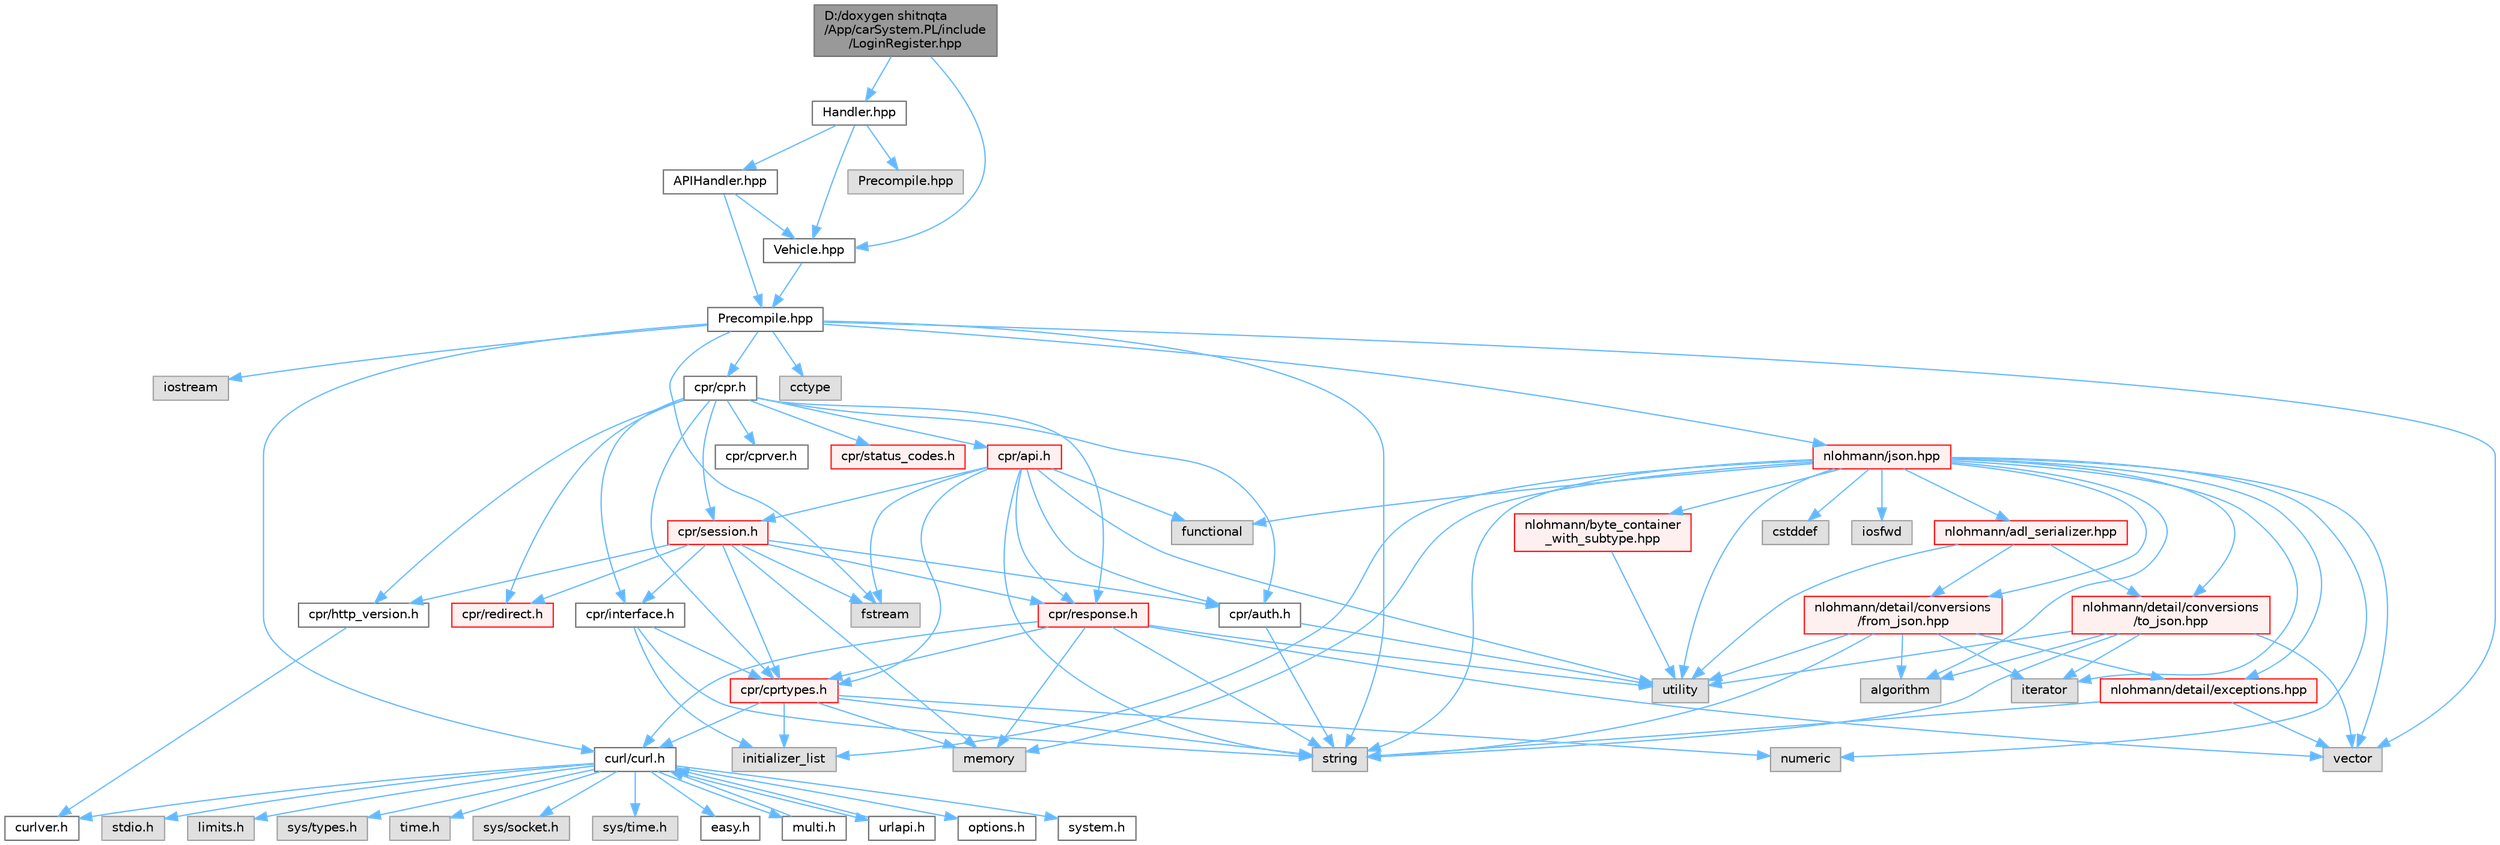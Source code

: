 digraph "D:/doxygen shitnqta/App/carSystem.PL/include/LoginRegister.hpp"
{
 // INTERACTIVE_SVG=YES
 // LATEX_PDF_SIZE
  bgcolor="transparent";
  edge [fontname=Helvetica,fontsize=10,labelfontname=Helvetica,labelfontsize=10];
  node [fontname=Helvetica,fontsize=10,shape=box,height=0.2,width=0.4];
  Node1 [id="Node000001",label="D:/doxygen shitnqta\l/App/carSystem.PL/include\l/LoginRegister.hpp",height=0.2,width=0.4,color="gray40", fillcolor="grey60", style="filled", fontcolor="black",tooltip=" "];
  Node1 -> Node2 [id="edge1_Node000001_Node000002",color="steelblue1",style="solid",tooltip=" "];
  Node2 [id="Node000002",label="Handler.hpp",height=0.2,width=0.4,color="grey40", fillcolor="white", style="filled",URL="$a00002.html",tooltip=" "];
  Node2 -> Node3 [id="edge2_Node000002_Node000003",color="steelblue1",style="solid",tooltip=" "];
  Node3 [id="Node000003",label="Precompile.hpp",height=0.2,width=0.4,color="grey60", fillcolor="#E0E0E0", style="filled",tooltip=" "];
  Node2 -> Node4 [id="edge3_Node000002_Node000004",color="steelblue1",style="solid",tooltip=" "];
  Node4 [id="Node000004",label="APIHandler.hpp",height=0.2,width=0.4,color="grey40", fillcolor="white", style="filled",URL="$a00008.html",tooltip=" "];
  Node4 -> Node5 [id="edge4_Node000004_Node000005",color="steelblue1",style="solid",tooltip=" "];
  Node5 [id="Node000005",label="Precompile.hpp",height=0.2,width=0.4,color="grey40", fillcolor="white", style="filled",URL="$a02197.html",tooltip=" "];
  Node5 -> Node6 [id="edge5_Node000005_Node000006",color="steelblue1",style="solid",tooltip=" "];
  Node6 [id="Node000006",label="iostream",height=0.2,width=0.4,color="grey60", fillcolor="#E0E0E0", style="filled",tooltip=" "];
  Node5 -> Node7 [id="edge6_Node000005_Node000007",color="steelblue1",style="solid",tooltip=" "];
  Node7 [id="Node000007",label="vector",height=0.2,width=0.4,color="grey60", fillcolor="#E0E0E0", style="filled",tooltip=" "];
  Node5 -> Node8 [id="edge7_Node000005_Node000008",color="steelblue1",style="solid",tooltip=" "];
  Node8 [id="Node000008",label="string",height=0.2,width=0.4,color="grey60", fillcolor="#E0E0E0", style="filled",tooltip=" "];
  Node5 -> Node9 [id="edge8_Node000005_Node000009",color="steelblue1",style="solid",tooltip=" "];
  Node9 [id="Node000009",label="fstream",height=0.2,width=0.4,color="grey60", fillcolor="#E0E0E0", style="filled",tooltip=" "];
  Node5 -> Node10 [id="edge9_Node000005_Node000010",color="steelblue1",style="solid",tooltip=" "];
  Node10 [id="Node000010",label="cctype",height=0.2,width=0.4,color="grey60", fillcolor="#E0E0E0", style="filled",tooltip=" "];
  Node5 -> Node11 [id="edge10_Node000005_Node000011",color="steelblue1",style="solid",tooltip=" "];
  Node11 [id="Node000011",label="curl/curl.h",height=0.2,width=0.4,color="grey40", fillcolor="white", style="filled",URL="$a00113.html",tooltip=" "];
  Node11 -> Node12 [id="edge11_Node000011_Node000012",color="steelblue1",style="solid",tooltip=" "];
  Node12 [id="Node000012",label="curlver.h",height=0.2,width=0.4,color="grey40", fillcolor="white", style="filled",URL="$a00116.html",tooltip=" "];
  Node11 -> Node13 [id="edge12_Node000011_Node000013",color="steelblue1",style="solid",tooltip=" "];
  Node13 [id="Node000013",label="system.h",height=0.2,width=0.4,color="grey40", fillcolor="white", style="filled",URL="$a00134.html",tooltip=" "];
  Node11 -> Node14 [id="edge13_Node000011_Node000014",color="steelblue1",style="solid",tooltip=" "];
  Node14 [id="Node000014",label="stdio.h",height=0.2,width=0.4,color="grey60", fillcolor="#E0E0E0", style="filled",tooltip=" "];
  Node11 -> Node15 [id="edge14_Node000011_Node000015",color="steelblue1",style="solid",tooltip=" "];
  Node15 [id="Node000015",label="limits.h",height=0.2,width=0.4,color="grey60", fillcolor="#E0E0E0", style="filled",tooltip=" "];
  Node11 -> Node16 [id="edge15_Node000011_Node000016",color="steelblue1",style="solid",tooltip=" "];
  Node16 [id="Node000016",label="sys/types.h",height=0.2,width=0.4,color="grey60", fillcolor="#E0E0E0", style="filled",tooltip=" "];
  Node11 -> Node17 [id="edge16_Node000011_Node000017",color="steelblue1",style="solid",tooltip=" "];
  Node17 [id="Node000017",label="time.h",height=0.2,width=0.4,color="grey60", fillcolor="#E0E0E0", style="filled",tooltip=" "];
  Node11 -> Node18 [id="edge17_Node000011_Node000018",color="steelblue1",style="solid",tooltip=" "];
  Node18 [id="Node000018",label="sys/socket.h",height=0.2,width=0.4,color="grey60", fillcolor="#E0E0E0", style="filled",tooltip=" "];
  Node11 -> Node19 [id="edge18_Node000011_Node000019",color="steelblue1",style="solid",tooltip=" "];
  Node19 [id="Node000019",label="sys/time.h",height=0.2,width=0.4,color="grey60", fillcolor="#E0E0E0", style="filled",tooltip=" "];
  Node11 -> Node20 [id="edge19_Node000011_Node000020",color="steelblue1",style="solid",tooltip=" "];
  Node20 [id="Node000020",label="easy.h",height=0.2,width=0.4,color="grey40", fillcolor="white", style="filled",URL="$a00119.html",tooltip=" "];
  Node11 -> Node21 [id="edge20_Node000011_Node000021",color="steelblue1",style="solid",tooltip=" "];
  Node21 [id="Node000021",label="multi.h",height=0.2,width=0.4,color="grey40", fillcolor="white", style="filled",URL="$a00125.html",tooltip=" "];
  Node21 -> Node11 [id="edge21_Node000021_Node000011",color="steelblue1",style="solid",tooltip=" "];
  Node11 -> Node22 [id="edge22_Node000011_Node000022",color="steelblue1",style="solid",tooltip=" "];
  Node22 [id="Node000022",label="urlapi.h",height=0.2,width=0.4,color="grey40", fillcolor="white", style="filled",URL="$a00140.html",tooltip=" "];
  Node22 -> Node11 [id="edge23_Node000022_Node000011",color="steelblue1",style="solid",tooltip=" "];
  Node11 -> Node23 [id="edge24_Node000011_Node000023",color="steelblue1",style="solid",tooltip=" "];
  Node23 [id="Node000023",label="options.h",height=0.2,width=0.4,color="grey40", fillcolor="white", style="filled",URL="$a00128.html",tooltip=" "];
  Node5 -> Node24 [id="edge25_Node000005_Node000024",color="steelblue1",style="solid",tooltip=" "];
  Node24 [id="Node000024",label="cpr/cpr.h",height=0.2,width=0.4,color="grey40", fillcolor="white", style="filled",URL="$a00032.html",tooltip=" "];
  Node24 -> Node25 [id="edge26_Node000024_Node000025",color="steelblue1",style="solid",tooltip=" "];
  Node25 [id="Node000025",label="cpr/api.h",height=0.2,width=0.4,color="red", fillcolor="#FFF0F0", style="filled",URL="$a00011.html",tooltip=" "];
  Node25 -> Node9 [id="edge27_Node000025_Node000009",color="steelblue1",style="solid",tooltip=" "];
  Node25 -> Node26 [id="edge28_Node000025_Node000026",color="steelblue1",style="solid",tooltip=" "];
  Node26 [id="Node000026",label="functional",height=0.2,width=0.4,color="grey60", fillcolor="#E0E0E0", style="filled",tooltip=" "];
  Node25 -> Node8 [id="edge29_Node000025_Node000008",color="steelblue1",style="solid",tooltip=" "];
  Node25 -> Node28 [id="edge30_Node000025_Node000028",color="steelblue1",style="solid",tooltip=" "];
  Node28 [id="Node000028",label="utility",height=0.2,width=0.4,color="grey60", fillcolor="#E0E0E0", style="filled",tooltip=" "];
  Node25 -> Node29 [id="edge31_Node000025_Node000029",color="steelblue1",style="solid",tooltip=" "];
  Node29 [id="Node000029",label="cpr/auth.h",height=0.2,width=0.4,color="grey40", fillcolor="white", style="filled",URL="$a00014.html",tooltip=" "];
  Node29 -> Node8 [id="edge32_Node000029_Node000008",color="steelblue1",style="solid",tooltip=" "];
  Node29 -> Node28 [id="edge33_Node000029_Node000028",color="steelblue1",style="solid",tooltip=" "];
  Node25 -> Node31 [id="edge34_Node000025_Node000031",color="steelblue1",style="solid",tooltip=" "];
  Node31 [id="Node000031",label="cpr/cprtypes.h",height=0.2,width=0.4,color="red", fillcolor="#FFF0F0", style="filled",URL="$a00035.html",tooltip=" "];
  Node31 -> Node11 [id="edge35_Node000031_Node000011",color="steelblue1",style="solid",tooltip=" "];
  Node31 -> Node32 [id="edge36_Node000031_Node000032",color="steelblue1",style="solid",tooltip=" "];
  Node32 [id="Node000032",label="initializer_list",height=0.2,width=0.4,color="grey60", fillcolor="#E0E0E0", style="filled",tooltip=" "];
  Node31 -> Node34 [id="edge37_Node000031_Node000034",color="steelblue1",style="solid",tooltip=" "];
  Node34 [id="Node000034",label="memory",height=0.2,width=0.4,color="grey60", fillcolor="#E0E0E0", style="filled",tooltip=" "];
  Node31 -> Node35 [id="edge38_Node000031_Node000035",color="steelblue1",style="solid",tooltip=" "];
  Node35 [id="Node000035",label="numeric",height=0.2,width=0.4,color="grey60", fillcolor="#E0E0E0", style="filled",tooltip=" "];
  Node31 -> Node8 [id="edge39_Node000031_Node000008",color="steelblue1",style="solid",tooltip=" "];
  Node25 -> Node46 [id="edge40_Node000025_Node000046",color="steelblue1",style="solid",tooltip=" "];
  Node46 [id="Node000046",label="cpr/response.h",height=0.2,width=0.4,color="red", fillcolor="#FFF0F0", style="filled",URL="$a00086.html",tooltip=" "];
  Node46 -> Node11 [id="edge41_Node000046_Node000011",color="steelblue1",style="solid",tooltip=" "];
  Node46 -> Node34 [id="edge42_Node000046_Node000034",color="steelblue1",style="solid",tooltip=" "];
  Node46 -> Node8 [id="edge43_Node000046_Node000008",color="steelblue1",style="solid",tooltip=" "];
  Node46 -> Node28 [id="edge44_Node000046_Node000028",color="steelblue1",style="solid",tooltip=" "];
  Node46 -> Node7 [id="edge45_Node000046_Node000007",color="steelblue1",style="solid",tooltip=" "];
  Node46 -> Node31 [id="edge46_Node000046_Node000031",color="steelblue1",style="solid",tooltip=" "];
  Node25 -> Node54 [id="edge47_Node000025_Node000054",color="steelblue1",style="solid",tooltip=" "];
  Node54 [id="Node000054",label="cpr/session.h",height=0.2,width=0.4,color="red", fillcolor="#FFF0F0", style="filled",URL="$a00089.html",tooltip=" "];
  Node54 -> Node9 [id="edge48_Node000054_Node000009",color="steelblue1",style="solid",tooltip=" "];
  Node54 -> Node34 [id="edge49_Node000054_Node000034",color="steelblue1",style="solid",tooltip=" "];
  Node54 -> Node29 [id="edge50_Node000054_Node000029",color="steelblue1",style="solid",tooltip=" "];
  Node54 -> Node31 [id="edge51_Node000054_Node000031",color="steelblue1",style="solid",tooltip=" "];
  Node54 -> Node59 [id="edge52_Node000054_Node000059",color="steelblue1",style="solid",tooltip=" "];
  Node59 [id="Node000059",label="cpr/http_version.h",height=0.2,width=0.4,color="grey40", fillcolor="white", style="filled",URL="$a00053.html",tooltip=" "];
  Node59 -> Node12 [id="edge53_Node000059_Node000012",color="steelblue1",style="solid",tooltip=" "];
  Node54 -> Node60 [id="edge54_Node000054_Node000060",color="steelblue1",style="solid",tooltip=" "];
  Node60 [id="Node000060",label="cpr/interface.h",height=0.2,width=0.4,color="grey40", fillcolor="white", style="filled",URL="$a00056.html",tooltip=" "];
  Node60 -> Node32 [id="edge55_Node000060_Node000032",color="steelblue1",style="solid",tooltip=" "];
  Node60 -> Node8 [id="edge56_Node000060_Node000008",color="steelblue1",style="solid",tooltip=" "];
  Node60 -> Node31 [id="edge57_Node000060_Node000031",color="steelblue1",style="solid",tooltip=" "];
  Node54 -> Node66 [id="edge58_Node000054_Node000066",color="steelblue1",style="solid",tooltip=" "];
  Node66 [id="Node000066",label="cpr/redirect.h",height=0.2,width=0.4,color="red", fillcolor="#FFF0F0", style="filled",URL="$a00083.html",tooltip=" "];
  Node54 -> Node46 [id="edge59_Node000054_Node000046",color="steelblue1",style="solid",tooltip=" "];
  Node24 -> Node29 [id="edge60_Node000024_Node000029",color="steelblue1",style="solid",tooltip=" "];
  Node24 -> Node31 [id="edge61_Node000024_Node000031",color="steelblue1",style="solid",tooltip=" "];
  Node24 -> Node70 [id="edge62_Node000024_Node000070",color="steelblue1",style="solid",tooltip=" "];
  Node70 [id="Node000070",label="cpr/cprver.h",height=0.2,width=0.4,color="grey40", fillcolor="white", style="filled",URL="$a00038.html",tooltip=" "];
  Node24 -> Node59 [id="edge63_Node000024_Node000059",color="steelblue1",style="solid",tooltip=" "];
  Node24 -> Node60 [id="edge64_Node000024_Node000060",color="steelblue1",style="solid",tooltip=" "];
  Node24 -> Node66 [id="edge65_Node000024_Node000066",color="steelblue1",style="solid",tooltip=" "];
  Node24 -> Node46 [id="edge66_Node000024_Node000046",color="steelblue1",style="solid",tooltip=" "];
  Node24 -> Node54 [id="edge67_Node000024_Node000054",color="steelblue1",style="solid",tooltip=" "];
  Node24 -> Node71 [id="edge68_Node000024_Node000071",color="steelblue1",style="solid",tooltip=" "];
  Node71 [id="Node000071",label="cpr/status_codes.h",height=0.2,width=0.4,color="red", fillcolor="#FFF0F0", style="filled",URL="$a00095.html",tooltip=" "];
  Node5 -> Node72 [id="edge69_Node000005_Node000072",color="steelblue1",style="solid",tooltip=" "];
  Node72 [id="Node000072",label="nlohmann/json.hpp",height=0.2,width=0.4,color="red", fillcolor="#FFF0F0", style="filled",URL="$a00251.html",tooltip=" "];
  Node72 -> Node73 [id="edge70_Node000072_Node000073",color="steelblue1",style="solid",tooltip=" "];
  Node73 [id="Node000073",label="algorithm",height=0.2,width=0.4,color="grey60", fillcolor="#E0E0E0", style="filled",tooltip=" "];
  Node72 -> Node74 [id="edge71_Node000072_Node000074",color="steelblue1",style="solid",tooltip=" "];
  Node74 [id="Node000074",label="cstddef",height=0.2,width=0.4,color="grey60", fillcolor="#E0E0E0", style="filled",tooltip=" "];
  Node72 -> Node26 [id="edge72_Node000072_Node000026",color="steelblue1",style="solid",tooltip=" "];
  Node72 -> Node32 [id="edge73_Node000072_Node000032",color="steelblue1",style="solid",tooltip=" "];
  Node72 -> Node75 [id="edge74_Node000072_Node000075",color="steelblue1",style="solid",tooltip=" "];
  Node75 [id="Node000075",label="iosfwd",height=0.2,width=0.4,color="grey60", fillcolor="#E0E0E0", style="filled",tooltip=" "];
  Node72 -> Node76 [id="edge75_Node000072_Node000076",color="steelblue1",style="solid",tooltip=" "];
  Node76 [id="Node000076",label="iterator",height=0.2,width=0.4,color="grey60", fillcolor="#E0E0E0", style="filled",tooltip=" "];
  Node72 -> Node34 [id="edge76_Node000072_Node000034",color="steelblue1",style="solid",tooltip=" "];
  Node72 -> Node35 [id="edge77_Node000072_Node000035",color="steelblue1",style="solid",tooltip=" "];
  Node72 -> Node8 [id="edge78_Node000072_Node000008",color="steelblue1",style="solid",tooltip=" "];
  Node72 -> Node28 [id="edge79_Node000072_Node000028",color="steelblue1",style="solid",tooltip=" "];
  Node72 -> Node7 [id="edge80_Node000072_Node000007",color="steelblue1",style="solid",tooltip=" "];
  Node72 -> Node77 [id="edge81_Node000072_Node000077",color="steelblue1",style="solid",tooltip=" "];
  Node77 [id="Node000077",label="nlohmann/adl_serializer.hpp",height=0.2,width=0.4,color="red", fillcolor="#FFF0F0", style="filled",URL="$a00143.html",tooltip=" "];
  Node77 -> Node28 [id="edge82_Node000077_Node000028",color="steelblue1",style="solid",tooltip=" "];
  Node77 -> Node78 [id="edge83_Node000077_Node000078",color="steelblue1",style="solid",tooltip=" "];
  Node78 [id="Node000078",label="nlohmann/detail/conversions\l/from_json.hpp",height=0.2,width=0.4,color="red", fillcolor="#FFF0F0", style="filled",URL="$a00149.html",tooltip=" "];
  Node78 -> Node73 [id="edge84_Node000078_Node000073",color="steelblue1",style="solid",tooltip=" "];
  Node78 -> Node76 [id="edge85_Node000078_Node000076",color="steelblue1",style="solid",tooltip=" "];
  Node78 -> Node8 [id="edge86_Node000078_Node000008",color="steelblue1",style="solid",tooltip=" "];
  Node78 -> Node28 [id="edge87_Node000078_Node000028",color="steelblue1",style="solid",tooltip=" "];
  Node78 -> Node83 [id="edge88_Node000078_Node000083",color="steelblue1",style="solid",tooltip=" "];
  Node83 [id="Node000083",label="nlohmann/detail/exceptions.hpp",height=0.2,width=0.4,color="red", fillcolor="#FFF0F0", style="filled",URL="$a00158.html",tooltip=" "];
  Node83 -> Node8 [id="edge89_Node000083_Node000008",color="steelblue1",style="solid",tooltip=" "];
  Node83 -> Node7 [id="edge90_Node000083_Node000007",color="steelblue1",style="solid",tooltip=" "];
  Node77 -> Node102 [id="edge91_Node000077_Node000102",color="steelblue1",style="solid",tooltip=" "];
  Node102 [id="Node000102",label="nlohmann/detail/conversions\l/to_json.hpp",height=0.2,width=0.4,color="red", fillcolor="#FFF0F0", style="filled",URL="$a00155.html",tooltip=" "];
  Node102 -> Node73 [id="edge92_Node000102_Node000073",color="steelblue1",style="solid",tooltip=" "];
  Node102 -> Node76 [id="edge93_Node000102_Node000076",color="steelblue1",style="solid",tooltip=" "];
  Node102 -> Node8 [id="edge94_Node000102_Node000008",color="steelblue1",style="solid",tooltip=" "];
  Node102 -> Node28 [id="edge95_Node000102_Node000028",color="steelblue1",style="solid",tooltip=" "];
  Node102 -> Node7 [id="edge96_Node000102_Node000007",color="steelblue1",style="solid",tooltip=" "];
  Node72 -> Node104 [id="edge97_Node000072_Node000104",color="steelblue1",style="solid",tooltip=" "];
  Node104 [id="Node000104",label="nlohmann/byte_container\l_with_subtype.hpp",height=0.2,width=0.4,color="red", fillcolor="#FFF0F0", style="filled",URL="$a00146.html",tooltip=" "];
  Node104 -> Node28 [id="edge98_Node000104_Node000028",color="steelblue1",style="solid",tooltip=" "];
  Node72 -> Node78 [id="edge99_Node000072_Node000078",color="steelblue1",style="solid",tooltip=" "];
  Node72 -> Node102 [id="edge100_Node000072_Node000102",color="steelblue1",style="solid",tooltip=" "];
  Node72 -> Node83 [id="edge101_Node000072_Node000083",color="steelblue1",style="solid",tooltip=" "];
  Node4 -> Node133 [id="edge102_Node000004_Node000133",color="steelblue1",style="solid",tooltip=" "];
  Node133 [id="Node000133",label="Vehicle.hpp",height=0.2,width=0.4,color="grey40", fillcolor="white", style="filled",URL="$a00269.html",tooltip=" "];
  Node133 -> Node5 [id="edge103_Node000133_Node000005",color="steelblue1",style="solid",tooltip=" "];
  Node2 -> Node133 [id="edge104_Node000002_Node000133",color="steelblue1",style="solid",tooltip=" "];
  Node1 -> Node133 [id="edge105_Node000001_Node000133",color="steelblue1",style="solid",tooltip=" "];
}
